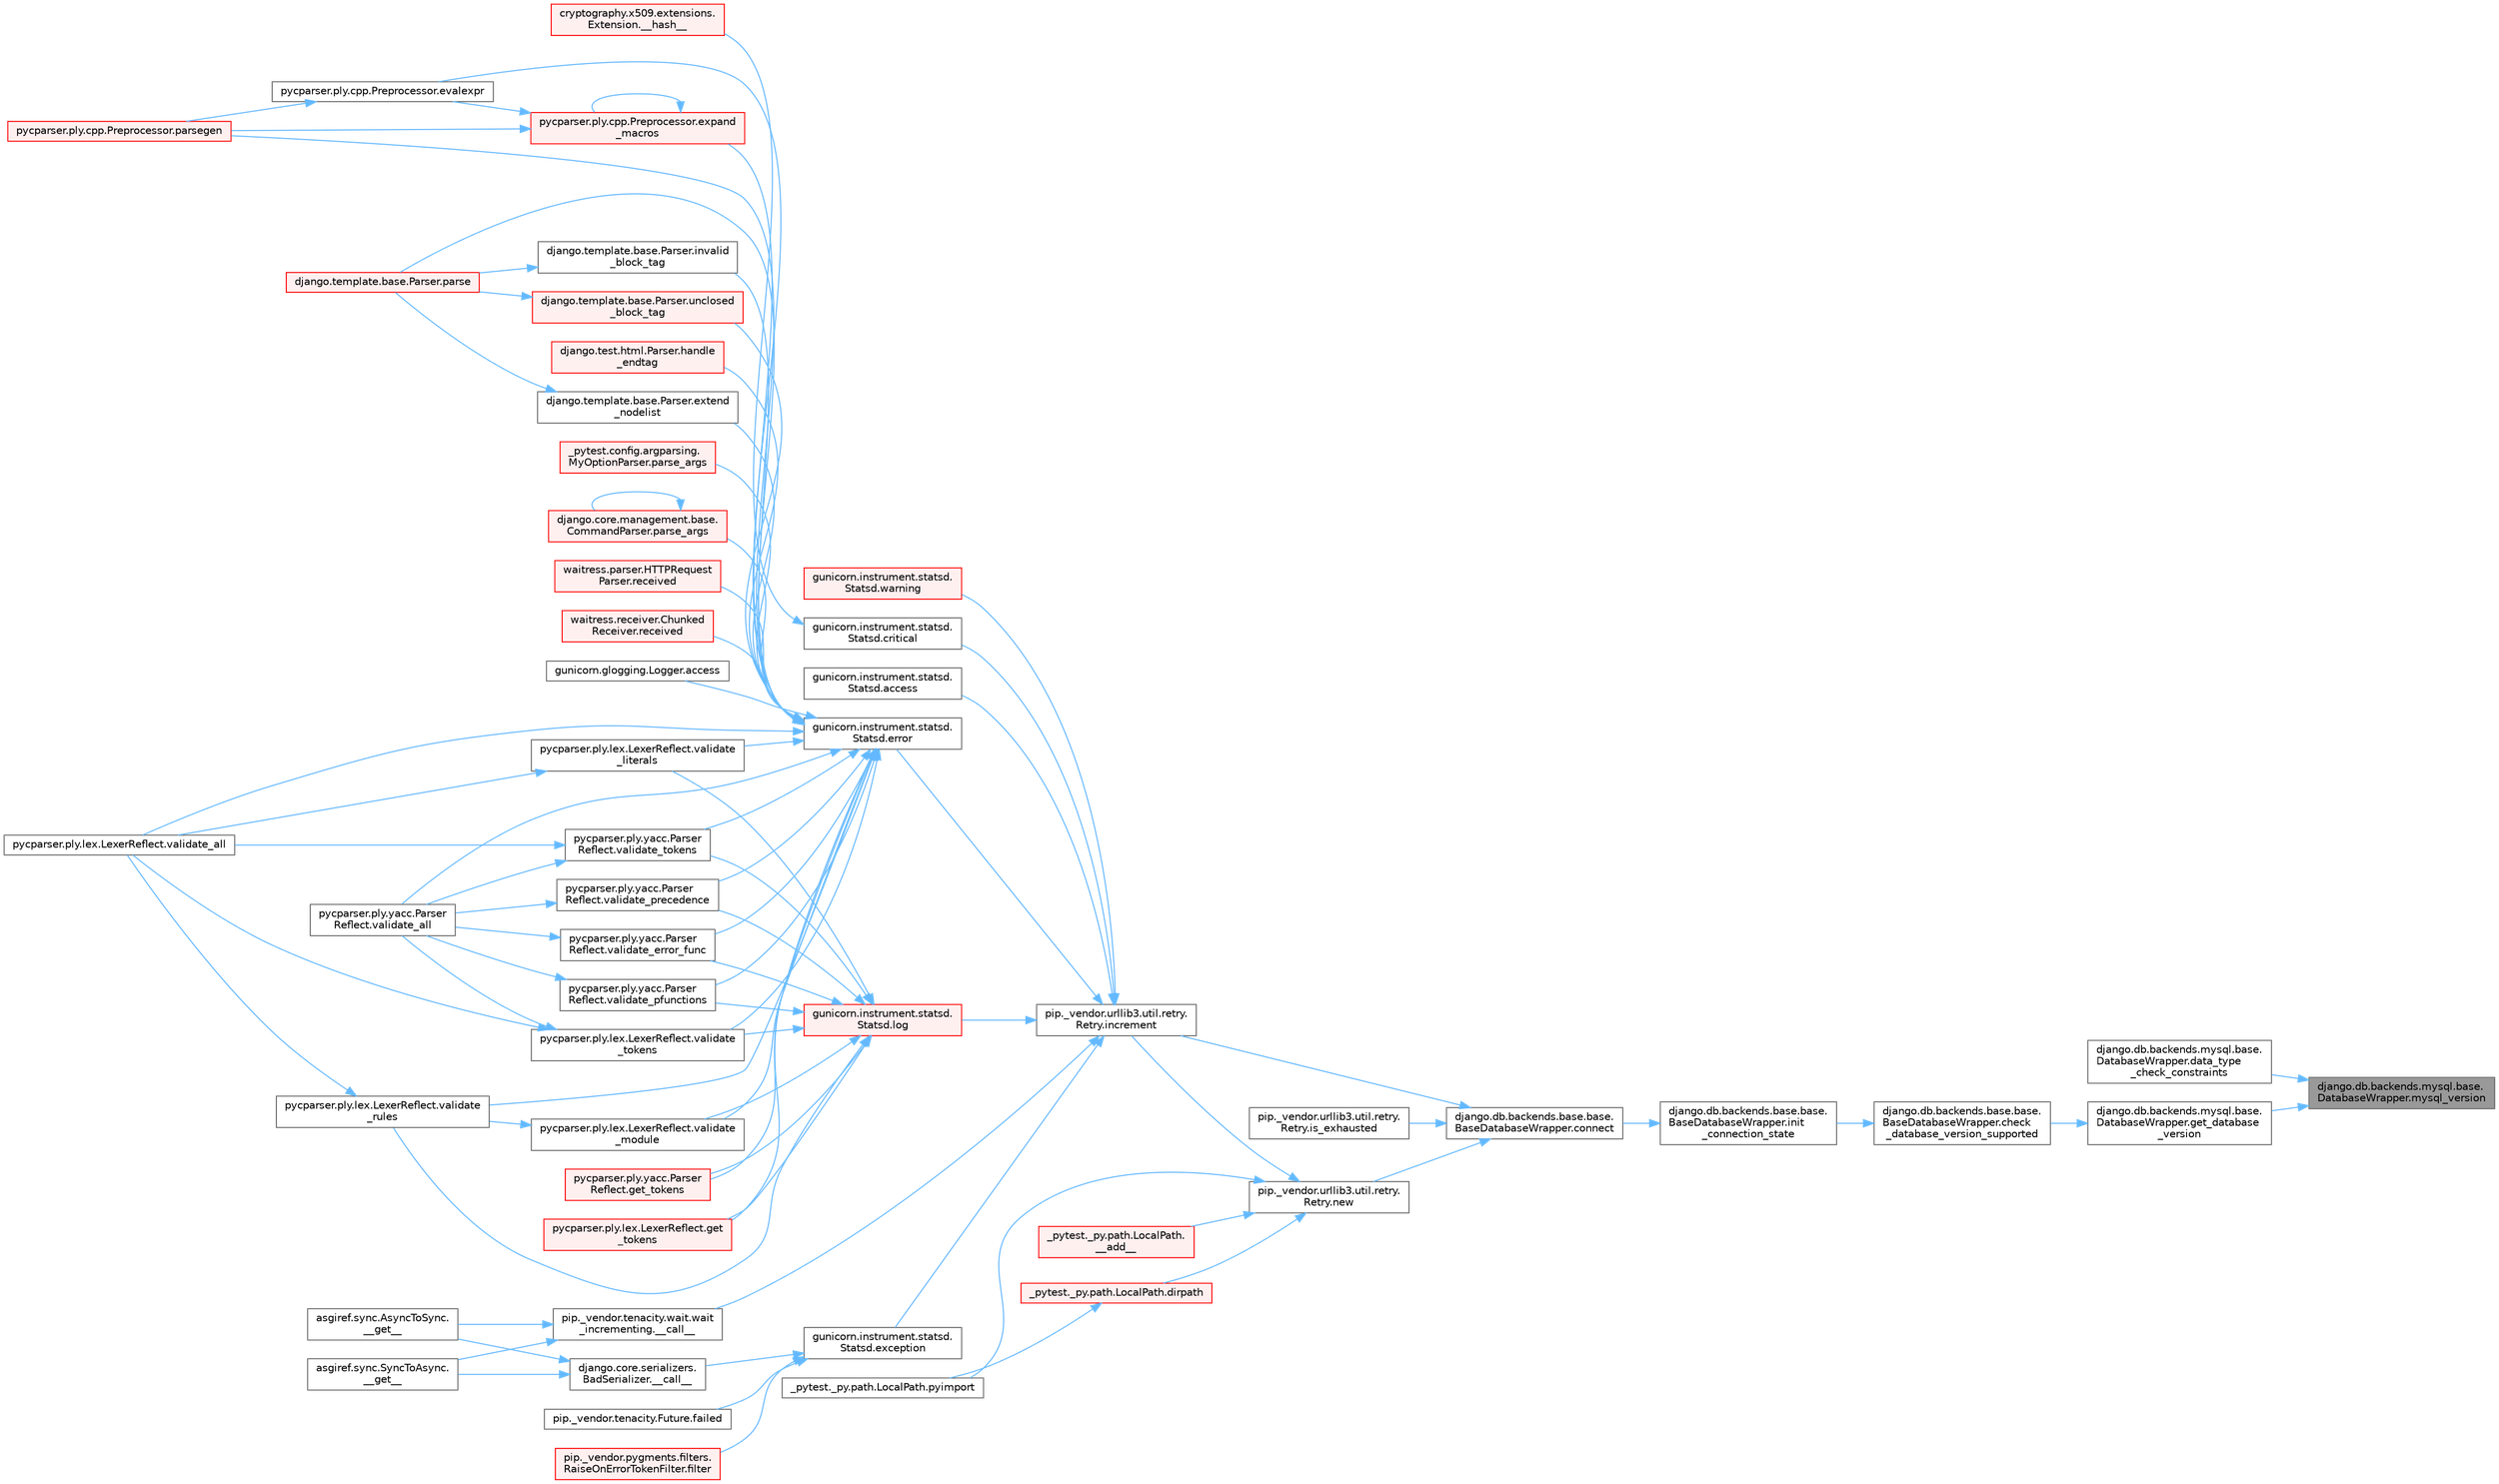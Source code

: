 digraph "django.db.backends.mysql.base.DatabaseWrapper.mysql_version"
{
 // LATEX_PDF_SIZE
  bgcolor="transparent";
  edge [fontname=Helvetica,fontsize=10,labelfontname=Helvetica,labelfontsize=10];
  node [fontname=Helvetica,fontsize=10,shape=box,height=0.2,width=0.4];
  rankdir="RL";
  Node1 [id="Node000001",label="django.db.backends.mysql.base.\lDatabaseWrapper.mysql_version",height=0.2,width=0.4,color="gray40", fillcolor="grey60", style="filled", fontcolor="black",tooltip=" "];
  Node1 -> Node2 [id="edge1_Node000001_Node000002",dir="back",color="steelblue1",style="solid",tooltip=" "];
  Node2 [id="Node000002",label="django.db.backends.mysql.base.\lDatabaseWrapper.data_type\l_check_constraints",height=0.2,width=0.4,color="grey40", fillcolor="white", style="filled",URL="$classdjango_1_1db_1_1backends_1_1mysql_1_1base_1_1_database_wrapper.html#a0bef2d7bd445b255898914d7cc41ac4e",tooltip=" "];
  Node1 -> Node3 [id="edge2_Node000001_Node000003",dir="back",color="steelblue1",style="solid",tooltip=" "];
  Node3 [id="Node000003",label="django.db.backends.mysql.base.\lDatabaseWrapper.get_database\l_version",height=0.2,width=0.4,color="grey40", fillcolor="white", style="filled",URL="$classdjango_1_1db_1_1backends_1_1mysql_1_1base_1_1_database_wrapper.html#a79d4b1c7476eac18782f0981d79cf03f",tooltip=" "];
  Node3 -> Node4 [id="edge3_Node000003_Node000004",dir="back",color="steelblue1",style="solid",tooltip=" "];
  Node4 [id="Node000004",label="django.db.backends.base.base.\lBaseDatabaseWrapper.check\l_database_version_supported",height=0.2,width=0.4,color="grey40", fillcolor="white", style="filled",URL="$classdjango_1_1db_1_1backends_1_1base_1_1base_1_1_base_database_wrapper.html#a267caf7b087a5bfdeaf9a18b7837025d",tooltip=" "];
  Node4 -> Node5 [id="edge4_Node000004_Node000005",dir="back",color="steelblue1",style="solid",tooltip=" "];
  Node5 [id="Node000005",label="django.db.backends.base.base.\lBaseDatabaseWrapper.init\l_connection_state",height=0.2,width=0.4,color="grey40", fillcolor="white", style="filled",URL="$classdjango_1_1db_1_1backends_1_1base_1_1base_1_1_base_database_wrapper.html#a0543e30695d4e60ad91be5456fcc7606",tooltip=" "];
  Node5 -> Node6 [id="edge5_Node000005_Node000006",dir="back",color="steelblue1",style="solid",tooltip=" "];
  Node6 [id="Node000006",label="django.db.backends.base.base.\lBaseDatabaseWrapper.connect",height=0.2,width=0.4,color="grey40", fillcolor="white", style="filled",URL="$classdjango_1_1db_1_1backends_1_1base_1_1base_1_1_base_database_wrapper.html#a7b64171260c3bf790ed1f563fe48ec35",tooltip=" "];
  Node6 -> Node7 [id="edge6_Node000006_Node000007",dir="back",color="steelblue1",style="solid",tooltip=" "];
  Node7 [id="Node000007",label="pip._vendor.urllib3.util.retry.\lRetry.increment",height=0.2,width=0.4,color="grey40", fillcolor="white", style="filled",URL="$classpip_1_1__vendor_1_1urllib3_1_1util_1_1retry_1_1_retry.html#a88dd993ccb2ef4b2bfa9ad0571374b12",tooltip=" "];
  Node7 -> Node8 [id="edge7_Node000007_Node000008",dir="back",color="steelblue1",style="solid",tooltip=" "];
  Node8 [id="Node000008",label="pip._vendor.tenacity.wait.wait\l_incrementing.__call__",height=0.2,width=0.4,color="grey40", fillcolor="white", style="filled",URL="$classpip_1_1__vendor_1_1tenacity_1_1wait_1_1wait__incrementing.html#af47b0264325b86a85aa5cfd3b59a28cf",tooltip=" "];
  Node8 -> Node9 [id="edge8_Node000008_Node000009",dir="back",color="steelblue1",style="solid",tooltip=" "];
  Node9 [id="Node000009",label="asgiref.sync.AsyncToSync.\l__get__",height=0.2,width=0.4,color="grey40", fillcolor="white", style="filled",URL="$classasgiref_1_1sync_1_1_async_to_sync.html#a23e9ef7a73da98dad9e3f4e65846969b",tooltip=" "];
  Node8 -> Node10 [id="edge9_Node000008_Node000010",dir="back",color="steelblue1",style="solid",tooltip=" "];
  Node10 [id="Node000010",label="asgiref.sync.SyncToAsync.\l__get__",height=0.2,width=0.4,color="grey40", fillcolor="white", style="filled",URL="$classasgiref_1_1sync_1_1_sync_to_async.html#aebdfbe3f01079a529fd2f39810597381",tooltip=" "];
  Node7 -> Node11 [id="edge10_Node000007_Node000011",dir="back",color="steelblue1",style="solid",tooltip=" "];
  Node11 [id="Node000011",label="gunicorn.instrument.statsd.\lStatsd.access",height=0.2,width=0.4,color="grey40", fillcolor="white", style="filled",URL="$classgunicorn_1_1instrument_1_1statsd_1_1_statsd.html#a54238bd99ae3e429bb3efdae3a79e8e6",tooltip=" "];
  Node7 -> Node12 [id="edge11_Node000007_Node000012",dir="back",color="steelblue1",style="solid",tooltip=" "];
  Node12 [id="Node000012",label="gunicorn.instrument.statsd.\lStatsd.critical",height=0.2,width=0.4,color="grey40", fillcolor="white", style="filled",URL="$classgunicorn_1_1instrument_1_1statsd_1_1_statsd.html#a6a14e36bb7c86f86aa200f1ba8234786",tooltip=" "];
  Node12 -> Node13 [id="edge12_Node000012_Node000013",dir="back",color="steelblue1",style="solid",tooltip=" "];
  Node13 [id="Node000013",label="cryptography.x509.extensions.\lExtension.__hash__",height=0.2,width=0.4,color="red", fillcolor="#FFF0F0", style="filled",URL="$classcryptography_1_1x509_1_1extensions_1_1_extension.html#a7744510faba9373c947790041c25021e",tooltip=" "];
  Node7 -> Node24 [id="edge13_Node000007_Node000024",dir="back",color="steelblue1",style="solid",tooltip=" "];
  Node24 [id="Node000024",label="gunicorn.instrument.statsd.\lStatsd.error",height=0.2,width=0.4,color="grey40", fillcolor="white", style="filled",URL="$classgunicorn_1_1instrument_1_1statsd_1_1_statsd.html#a00ca379c910e5842719e48e617504c12",tooltip=" "];
  Node24 -> Node25 [id="edge14_Node000024_Node000025",dir="back",color="steelblue1",style="solid",tooltip=" "];
  Node25 [id="Node000025",label="gunicorn.glogging.Logger.access",height=0.2,width=0.4,color="grey40", fillcolor="white", style="filled",URL="$classgunicorn_1_1glogging_1_1_logger.html#a3b9fcb2cb9d7803a849f41d52df08b4b",tooltip=" "];
  Node24 -> Node26 [id="edge15_Node000024_Node000026",dir="back",color="steelblue1",style="solid",tooltip=" "];
  Node26 [id="Node000026",label="pycparser.ply.cpp.Preprocessor.evalexpr",height=0.2,width=0.4,color="grey40", fillcolor="white", style="filled",URL="$classpycparser_1_1ply_1_1cpp_1_1_preprocessor.html#a3c16ad6c28242d1214d20158b02ecabd",tooltip=" "];
  Node26 -> Node27 [id="edge16_Node000026_Node000027",dir="back",color="steelblue1",style="solid",tooltip=" "];
  Node27 [id="Node000027",label="pycparser.ply.cpp.Preprocessor.parsegen",height=0.2,width=0.4,color="red", fillcolor="#FFF0F0", style="filled",URL="$classpycparser_1_1ply_1_1cpp_1_1_preprocessor.html#aad71ed64ebab07f9eafb0b36f9108723",tooltip=" "];
  Node24 -> Node1601 [id="edge17_Node000024_Node001601",dir="back",color="steelblue1",style="solid",tooltip=" "];
  Node1601 [id="Node001601",label="pycparser.ply.cpp.Preprocessor.expand\l_macros",height=0.2,width=0.4,color="red", fillcolor="#FFF0F0", style="filled",URL="$classpycparser_1_1ply_1_1cpp_1_1_preprocessor.html#a4ac7e926ac9f68ef96f58e704a570d42",tooltip=" "];
  Node1601 -> Node26 [id="edge18_Node001601_Node000026",dir="back",color="steelblue1",style="solid",tooltip=" "];
  Node1601 -> Node1601 [id="edge19_Node001601_Node001601",dir="back",color="steelblue1",style="solid",tooltip=" "];
  Node1601 -> Node27 [id="edge20_Node001601_Node000027",dir="back",color="steelblue1",style="solid",tooltip=" "];
  Node24 -> Node1603 [id="edge21_Node000024_Node001603",dir="back",color="steelblue1",style="solid",tooltip=" "];
  Node1603 [id="Node001603",label="django.template.base.Parser.extend\l_nodelist",height=0.2,width=0.4,color="grey40", fillcolor="white", style="filled",URL="$classdjango_1_1template_1_1base_1_1_parser.html#a18cc3b61dee227ebe679d5a97e219f55",tooltip=" "];
  Node1603 -> Node1604 [id="edge22_Node001603_Node001604",dir="back",color="steelblue1",style="solid",tooltip=" "];
  Node1604 [id="Node001604",label="django.template.base.Parser.parse",height=0.2,width=0.4,color="red", fillcolor="#FFF0F0", style="filled",URL="$classdjango_1_1template_1_1base_1_1_parser.html#adf49a6d849c5bc731f4dcd79bbd13e52",tooltip=" "];
  Node24 -> Node1611 [id="edge23_Node000024_Node001611",dir="back",color="steelblue1",style="solid",tooltip=" "];
  Node1611 [id="Node001611",label="pycparser.ply.lex.LexerReflect.get\l_tokens",height=0.2,width=0.4,color="red", fillcolor="#FFF0F0", style="filled",URL="$classpycparser_1_1ply_1_1lex_1_1_lexer_reflect.html#a10983bce282c9b55abb82ce3807c6286",tooltip=" "];
  Node24 -> Node1613 [id="edge24_Node000024_Node001613",dir="back",color="steelblue1",style="solid",tooltip=" "];
  Node1613 [id="Node001613",label="pycparser.ply.yacc.Parser\lReflect.get_tokens",height=0.2,width=0.4,color="red", fillcolor="#FFF0F0", style="filled",URL="$classpycparser_1_1ply_1_1yacc_1_1_parser_reflect.html#a32a8391d1552f74d1fd812eec68dc908",tooltip=" "];
  Node24 -> Node1614 [id="edge25_Node000024_Node001614",dir="back",color="steelblue1",style="solid",tooltip=" "];
  Node1614 [id="Node001614",label="django.test.html.Parser.handle\l_endtag",height=0.2,width=0.4,color="red", fillcolor="#FFF0F0", style="filled",URL="$classdjango_1_1test_1_1html_1_1_parser.html#a884b3359f3c54327e1eb7315d24e003d",tooltip=" "];
  Node24 -> Node1616 [id="edge26_Node000024_Node001616",dir="back",color="steelblue1",style="solid",tooltip=" "];
  Node1616 [id="Node001616",label="django.template.base.Parser.invalid\l_block_tag",height=0.2,width=0.4,color="grey40", fillcolor="white", style="filled",URL="$classdjango_1_1template_1_1base_1_1_parser.html#ad5b5b4e7969f94be4891ad344fb51af5",tooltip=" "];
  Node1616 -> Node1604 [id="edge27_Node001616_Node001604",dir="back",color="steelblue1",style="solid",tooltip=" "];
  Node24 -> Node1604 [id="edge28_Node000024_Node001604",dir="back",color="steelblue1",style="solid",tooltip=" "];
  Node24 -> Node1617 [id="edge29_Node000024_Node001617",dir="back",color="steelblue1",style="solid",tooltip=" "];
  Node1617 [id="Node001617",label="_pytest.config.argparsing.\lMyOptionParser.parse_args",height=0.2,width=0.4,color="red", fillcolor="#FFF0F0", style="filled",URL="$class__pytest_1_1config_1_1argparsing_1_1_my_option_parser.html#ab9c41ef7aa3563347d264f1b7a8a1a66",tooltip=" "];
  Node24 -> Node1620 [id="edge30_Node000024_Node001620",dir="back",color="steelblue1",style="solid",tooltip=" "];
  Node1620 [id="Node001620",label="django.core.management.base.\lCommandParser.parse_args",height=0.2,width=0.4,color="red", fillcolor="#FFF0F0", style="filled",URL="$classdjango_1_1core_1_1management_1_1base_1_1_command_parser.html#a3bfc67243196388c65ea6d0755637db5",tooltip=" "];
  Node1620 -> Node1620 [id="edge31_Node001620_Node001620",dir="back",color="steelblue1",style="solid",tooltip=" "];
  Node24 -> Node27 [id="edge32_Node000024_Node000027",dir="back",color="steelblue1",style="solid",tooltip=" "];
  Node24 -> Node1621 [id="edge33_Node000024_Node001621",dir="back",color="steelblue1",style="solid",tooltip=" "];
  Node1621 [id="Node001621",label="waitress.parser.HTTPRequest\lParser.received",height=0.2,width=0.4,color="red", fillcolor="#FFF0F0", style="filled",URL="$classwaitress_1_1parser_1_1_h_t_t_p_request_parser.html#a37aaf6b973fa4959ae4fe6fe4048fc24",tooltip=" "];
  Node24 -> Node1622 [id="edge34_Node000024_Node001622",dir="back",color="steelblue1",style="solid",tooltip=" "];
  Node1622 [id="Node001622",label="waitress.receiver.Chunked\lReceiver.received",height=0.2,width=0.4,color="red", fillcolor="#FFF0F0", style="filled",URL="$classwaitress_1_1receiver_1_1_chunked_receiver.html#a560337d435bad205b28d765329a3d9e0",tooltip=" "];
  Node24 -> Node1623 [id="edge35_Node000024_Node001623",dir="back",color="steelblue1",style="solid",tooltip=" "];
  Node1623 [id="Node001623",label="django.template.base.Parser.unclosed\l_block_tag",height=0.2,width=0.4,color="red", fillcolor="#FFF0F0", style="filled",URL="$classdjango_1_1template_1_1base_1_1_parser.html#a5ee190e13908db0573b7687deb43b639",tooltip=" "];
  Node1623 -> Node1604 [id="edge36_Node001623_Node001604",dir="back",color="steelblue1",style="solid",tooltip=" "];
  Node24 -> Node1625 [id="edge37_Node000024_Node001625",dir="back",color="steelblue1",style="solid",tooltip=" "];
  Node1625 [id="Node001625",label="pycparser.ply.lex.LexerReflect.validate_all",height=0.2,width=0.4,color="grey40", fillcolor="white", style="filled",URL="$classpycparser_1_1ply_1_1lex_1_1_lexer_reflect.html#a218bcca937278cc45093167729bfb7ac",tooltip=" "];
  Node24 -> Node1436 [id="edge38_Node000024_Node001436",dir="back",color="steelblue1",style="solid",tooltip=" "];
  Node1436 [id="Node001436",label="pycparser.ply.yacc.Parser\lReflect.validate_all",height=0.2,width=0.4,color="grey40", fillcolor="white", style="filled",URL="$classpycparser_1_1ply_1_1yacc_1_1_parser_reflect.html#a96ac0824424f670c89156918f699b845",tooltip=" "];
  Node24 -> Node1626 [id="edge39_Node000024_Node001626",dir="back",color="steelblue1",style="solid",tooltip=" "];
  Node1626 [id="Node001626",label="pycparser.ply.yacc.Parser\lReflect.validate_error_func",height=0.2,width=0.4,color="grey40", fillcolor="white", style="filled",URL="$classpycparser_1_1ply_1_1yacc_1_1_parser_reflect.html#abb7904164b127d4246ed5a91ddf741a8",tooltip=" "];
  Node1626 -> Node1436 [id="edge40_Node001626_Node001436",dir="back",color="steelblue1",style="solid",tooltip=" "];
  Node24 -> Node1627 [id="edge41_Node000024_Node001627",dir="back",color="steelblue1",style="solid",tooltip=" "];
  Node1627 [id="Node001627",label="pycparser.ply.lex.LexerReflect.validate\l_literals",height=0.2,width=0.4,color="grey40", fillcolor="white", style="filled",URL="$classpycparser_1_1ply_1_1lex_1_1_lexer_reflect.html#a7797d2874e80da683e656d5ba97f4a11",tooltip=" "];
  Node1627 -> Node1625 [id="edge42_Node001627_Node001625",dir="back",color="steelblue1",style="solid",tooltip=" "];
  Node24 -> Node1628 [id="edge43_Node000024_Node001628",dir="back",color="steelblue1",style="solid",tooltip=" "];
  Node1628 [id="Node001628",label="pycparser.ply.lex.LexerReflect.validate\l_module",height=0.2,width=0.4,color="grey40", fillcolor="white", style="filled",URL="$classpycparser_1_1ply_1_1lex_1_1_lexer_reflect.html#ac4c78bbfe7d389bff02bd7fb7222d4f9",tooltip=" "];
  Node1628 -> Node1629 [id="edge44_Node001628_Node001629",dir="back",color="steelblue1",style="solid",tooltip=" "];
  Node1629 [id="Node001629",label="pycparser.ply.lex.LexerReflect.validate\l_rules",height=0.2,width=0.4,color="grey40", fillcolor="white", style="filled",URL="$classpycparser_1_1ply_1_1lex_1_1_lexer_reflect.html#a16c717b08e8dfb81b432995308be295a",tooltip=" "];
  Node1629 -> Node1625 [id="edge45_Node001629_Node001625",dir="back",color="steelblue1",style="solid",tooltip=" "];
  Node24 -> Node1630 [id="edge46_Node000024_Node001630",dir="back",color="steelblue1",style="solid",tooltip=" "];
  Node1630 [id="Node001630",label="pycparser.ply.yacc.Parser\lReflect.validate_pfunctions",height=0.2,width=0.4,color="grey40", fillcolor="white", style="filled",URL="$classpycparser_1_1ply_1_1yacc_1_1_parser_reflect.html#ad6caed0ceb47c1d26816271401d68b32",tooltip=" "];
  Node1630 -> Node1436 [id="edge47_Node001630_Node001436",dir="back",color="steelblue1",style="solid",tooltip=" "];
  Node24 -> Node1631 [id="edge48_Node000024_Node001631",dir="back",color="steelblue1",style="solid",tooltip=" "];
  Node1631 [id="Node001631",label="pycparser.ply.yacc.Parser\lReflect.validate_precedence",height=0.2,width=0.4,color="grey40", fillcolor="white", style="filled",URL="$classpycparser_1_1ply_1_1yacc_1_1_parser_reflect.html#a21d35acc015ce3c629247dc491dd9d20",tooltip=" "];
  Node1631 -> Node1436 [id="edge49_Node001631_Node001436",dir="back",color="steelblue1",style="solid",tooltip=" "];
  Node24 -> Node1629 [id="edge50_Node000024_Node001629",dir="back",color="steelblue1",style="solid",tooltip=" "];
  Node24 -> Node1632 [id="edge51_Node000024_Node001632",dir="back",color="steelblue1",style="solid",tooltip=" "];
  Node1632 [id="Node001632",label="pycparser.ply.lex.LexerReflect.validate\l_tokens",height=0.2,width=0.4,color="grey40", fillcolor="white", style="filled",URL="$classpycparser_1_1ply_1_1lex_1_1_lexer_reflect.html#a4bdc9e539877f748edefcd978105615b",tooltip=" "];
  Node1632 -> Node1625 [id="edge52_Node001632_Node001625",dir="back",color="steelblue1",style="solid",tooltip=" "];
  Node1632 -> Node1436 [id="edge53_Node001632_Node001436",dir="back",color="steelblue1",style="solid",tooltip=" "];
  Node24 -> Node1633 [id="edge54_Node000024_Node001633",dir="back",color="steelblue1",style="solid",tooltip=" "];
  Node1633 [id="Node001633",label="pycparser.ply.yacc.Parser\lReflect.validate_tokens",height=0.2,width=0.4,color="grey40", fillcolor="white", style="filled",URL="$classpycparser_1_1ply_1_1yacc_1_1_parser_reflect.html#a8fc22ab3debc6125e0b5cd26910f94f4",tooltip=" "];
  Node1633 -> Node1625 [id="edge55_Node001633_Node001625",dir="back",color="steelblue1",style="solid",tooltip=" "];
  Node1633 -> Node1436 [id="edge56_Node001633_Node001436",dir="back",color="steelblue1",style="solid",tooltip=" "];
  Node7 -> Node3172 [id="edge57_Node000007_Node003172",dir="back",color="steelblue1",style="solid",tooltip=" "];
  Node3172 [id="Node003172",label="gunicorn.instrument.statsd.\lStatsd.exception",height=0.2,width=0.4,color="grey40", fillcolor="white", style="filled",URL="$classgunicorn_1_1instrument_1_1statsd_1_1_statsd.html#adb608a3f95da3d6e3a9c000265fd866b",tooltip=" "];
  Node3172 -> Node3173 [id="edge58_Node003172_Node003173",dir="back",color="steelblue1",style="solid",tooltip=" "];
  Node3173 [id="Node003173",label="django.core.serializers.\lBadSerializer.__call__",height=0.2,width=0.4,color="grey40", fillcolor="white", style="filled",URL="$classdjango_1_1core_1_1serializers_1_1_bad_serializer.html#a6e73e3ac062790cfce2cf052525ec528",tooltip=" "];
  Node3173 -> Node9 [id="edge59_Node003173_Node000009",dir="back",color="steelblue1",style="solid",tooltip=" "];
  Node3173 -> Node10 [id="edge60_Node003173_Node000010",dir="back",color="steelblue1",style="solid",tooltip=" "];
  Node3172 -> Node3174 [id="edge61_Node003172_Node003174",dir="back",color="steelblue1",style="solid",tooltip=" "];
  Node3174 [id="Node003174",label="pip._vendor.tenacity.Future.failed",height=0.2,width=0.4,color="grey40", fillcolor="white", style="filled",URL="$classpip_1_1__vendor_1_1tenacity_1_1_future.html#affa139740865e503ef9e4b87a38c0657",tooltip=" "];
  Node3172 -> Node3175 [id="edge62_Node003172_Node003175",dir="back",color="steelblue1",style="solid",tooltip=" "];
  Node3175 [id="Node003175",label="pip._vendor.pygments.filters.\lRaiseOnErrorTokenFilter.filter",height=0.2,width=0.4,color="red", fillcolor="#FFF0F0", style="filled",URL="$classpip_1_1__vendor_1_1pygments_1_1filters_1_1_raise_on_error_token_filter.html#aacf420bb16c8d3a430b88e78ee35b253",tooltip=" "];
  Node7 -> Node3176 [id="edge63_Node000007_Node003176",dir="back",color="steelblue1",style="solid",tooltip=" "];
  Node3176 [id="Node003176",label="gunicorn.instrument.statsd.\lStatsd.log",height=0.2,width=0.4,color="red", fillcolor="#FFF0F0", style="filled",URL="$classgunicorn_1_1instrument_1_1statsd_1_1_statsd.html#ab99145cf0b7c66dbcebcbdcbd44b4953",tooltip=" "];
  Node3176 -> Node1611 [id="edge64_Node003176_Node001611",dir="back",color="steelblue1",style="solid",tooltip=" "];
  Node3176 -> Node1613 [id="edge65_Node003176_Node001613",dir="back",color="steelblue1",style="solid",tooltip=" "];
  Node3176 -> Node1626 [id="edge66_Node003176_Node001626",dir="back",color="steelblue1",style="solid",tooltip=" "];
  Node3176 -> Node1627 [id="edge67_Node003176_Node001627",dir="back",color="steelblue1",style="solid",tooltip=" "];
  Node3176 -> Node1628 [id="edge68_Node003176_Node001628",dir="back",color="steelblue1",style="solid",tooltip=" "];
  Node3176 -> Node1630 [id="edge69_Node003176_Node001630",dir="back",color="steelblue1",style="solid",tooltip=" "];
  Node3176 -> Node1631 [id="edge70_Node003176_Node001631",dir="back",color="steelblue1",style="solid",tooltip=" "];
  Node3176 -> Node1629 [id="edge71_Node003176_Node001629",dir="back",color="steelblue1",style="solid",tooltip=" "];
  Node3176 -> Node1632 [id="edge72_Node003176_Node001632",dir="back",color="steelblue1",style="solid",tooltip=" "];
  Node3176 -> Node1633 [id="edge73_Node003176_Node001633",dir="back",color="steelblue1",style="solid",tooltip=" "];
  Node7 -> Node3177 [id="edge74_Node000007_Node003177",dir="back",color="steelblue1",style="solid",tooltip=" "];
  Node3177 [id="Node003177",label="gunicorn.instrument.statsd.\lStatsd.warning",height=0.2,width=0.4,color="red", fillcolor="#FFF0F0", style="filled",URL="$classgunicorn_1_1instrument_1_1statsd_1_1_statsd.html#a4b25361c9be113a5555acee1dd23fc61",tooltip=" "];
  Node6 -> Node935 [id="edge75_Node000006_Node000935",dir="back",color="steelblue1",style="solid",tooltip=" "];
  Node935 [id="Node000935",label="pip._vendor.urllib3.util.retry.\lRetry.is_exhausted",height=0.2,width=0.4,color="grey40", fillcolor="white", style="filled",URL="$classpip_1_1__vendor_1_1urllib3_1_1util_1_1retry_1_1_retry.html#ad8d42bd72e35f497daf9a0359560969d",tooltip=" "];
  Node6 -> Node936 [id="edge76_Node000006_Node000936",dir="back",color="steelblue1",style="solid",tooltip=" "];
  Node936 [id="Node000936",label="pip._vendor.urllib3.util.retry.\lRetry.new",height=0.2,width=0.4,color="grey40", fillcolor="white", style="filled",URL="$classpip_1_1__vendor_1_1urllib3_1_1util_1_1retry_1_1_retry.html#ab806585412b9d9b3c0d882fb4bd8d3c0",tooltip=" "];
  Node936 -> Node669 [id="edge77_Node000936_Node000669",dir="back",color="steelblue1",style="solid",tooltip=" "];
  Node669 [id="Node000669",label="_pytest._py.path.LocalPath.\l__add__",height=0.2,width=0.4,color="red", fillcolor="#FFF0F0", style="filled",URL="$class__pytest_1_1__py_1_1path_1_1_local_path.html#abe95df43f29943a2ec6ccad0c25662da",tooltip=" "];
  Node936 -> Node937 [id="edge78_Node000936_Node000937",dir="back",color="steelblue1",style="solid",tooltip=" "];
  Node937 [id="Node000937",label="_pytest._py.path.LocalPath.dirpath",height=0.2,width=0.4,color="red", fillcolor="#FFF0F0", style="filled",URL="$class__pytest_1_1__py_1_1path_1_1_local_path.html#aa8766bdaffd39f928eaae6f30b741b05",tooltip=" "];
  Node937 -> Node1121 [id="edge79_Node000937_Node001121",dir="back",color="steelblue1",style="solid",tooltip=" "];
  Node1121 [id="Node001121",label="_pytest._py.path.LocalPath.pyimport",height=0.2,width=0.4,color="grey40", fillcolor="white", style="filled",URL="$class__pytest_1_1__py_1_1path_1_1_local_path.html#aaf2fbd0a1a8554d138b60c28ca682b75",tooltip=" "];
  Node936 -> Node7 [id="edge80_Node000936_Node000007",dir="back",color="steelblue1",style="solid",tooltip=" "];
  Node936 -> Node1121 [id="edge81_Node000936_Node001121",dir="back",color="steelblue1",style="solid",tooltip=" "];
}
